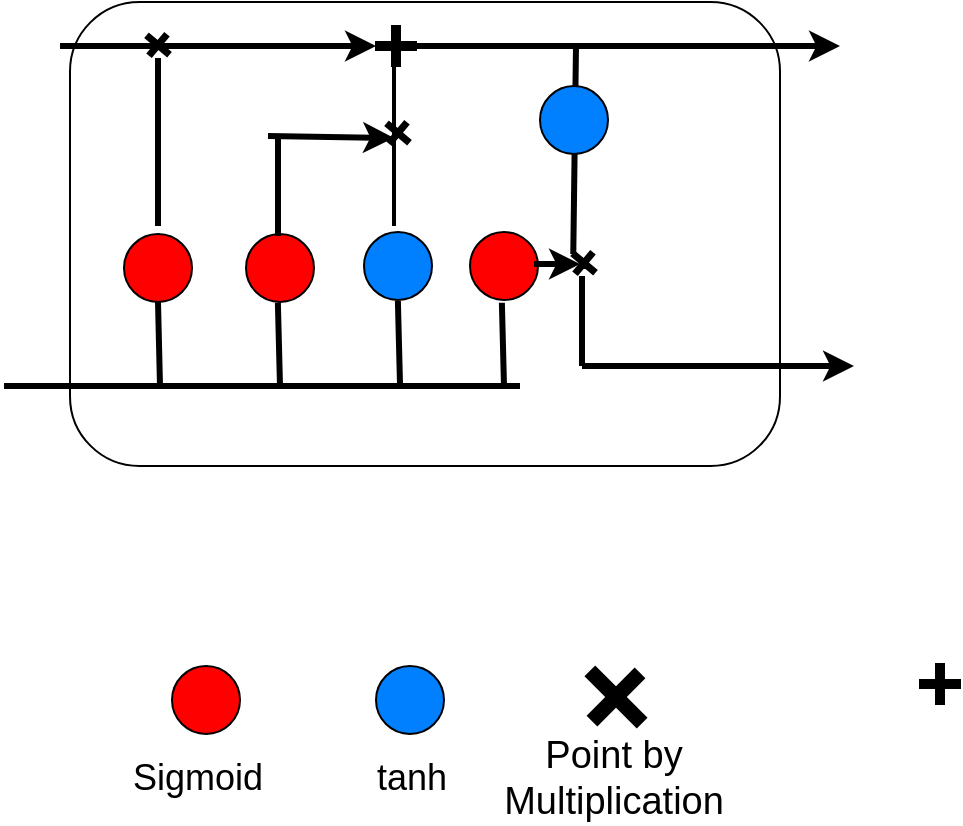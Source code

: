 <mxGraphModel dx="1151" dy="626" grid="1" gridSize="10" guides="1" tooltips="1" connect="1" arrows="1" fold="1" page="1" pageScale="1" pageWidth="850" pageHeight="1100" background="#ffffff"><root><mxCell id="0"/><mxCell id="1" parent="0"/><mxCell id="2" value="" style="rounded=1;whiteSpace=wrap;html=1;" vertex="1" parent="1"><mxGeometry x="45" y="128" width="355" height="232" as="geometry"/></mxCell><mxCell id="3" value="" style="endArrow=classic;html=1;strokeWidth=3;" edge="1" parent="1" source="4"><mxGeometry width="50" height="50" relative="1" as="geometry"><mxPoint x="40" y="150" as="sourcePoint"/><mxPoint x="430" y="150" as="targetPoint"/></mxGeometry></mxCell><mxCell id="4" value="" style="shape=cross;whiteSpace=wrap;html=1;fillColor=#000000;" vertex="1" parent="1"><mxGeometry x="198" y="140" width="20" height="20" as="geometry"/></mxCell><mxCell id="5" value="" style="endArrow=classic;html=1;strokeWidth=3;" edge="1" parent="1" target="4"><mxGeometry width="50" height="50" relative="1" as="geometry"><mxPoint x="40" y="150" as="sourcePoint"/><mxPoint x="270" y="150" as="targetPoint"/></mxGeometry></mxCell><mxCell id="6" value="" style="shape=cross;whiteSpace=wrap;html=1;fillColor=#000000;rotation=40;" vertex="1" parent="1"><mxGeometry x="82" y="143" width="14" height="13" as="geometry"/></mxCell><mxCell id="21" value="" style="shape=cross;whiteSpace=wrap;html=1;fillColor=#000000;rotation=40;strokeWidth=1;perimeterSpacing=0;fontSize=12;labelBackgroundColor=#66FFFF;" vertex="1" parent="1"><mxGeometry x="295" y="252" width="14" height="13" as="geometry"/></mxCell><mxCell id="30" value="" style="shape=cross;whiteSpace=wrap;html=1;fillColor=#000000;rotation=40;" vertex="1" parent="1"><mxGeometry x="202" y="187" width="14" height="13" as="geometry"/></mxCell><mxCell id="31" value="" style="ellipse;whiteSpace=wrap;html=1;aspect=fixed;fillColor=#FF0000;" vertex="1" parent="1"><mxGeometry x="72" y="244" width="34" height="34" as="geometry"/></mxCell><mxCell id="33" value="" style="ellipse;whiteSpace=wrap;html=1;aspect=fixed;fillColor=#FF0000;" vertex="1" parent="1"><mxGeometry x="245" y="243" width="34" height="34" as="geometry"/></mxCell><mxCell id="34" value="" style="ellipse;whiteSpace=wrap;html=1;aspect=fixed;fillColor=#FF0000;" vertex="1" parent="1"><mxGeometry x="133" y="244" width="34" height="34" as="geometry"/></mxCell><mxCell id="36" value="" style="ellipse;whiteSpace=wrap;html=1;aspect=fixed;fillColor=#007FFF;" vertex="1" parent="1"><mxGeometry x="192" y="243" width="34" height="34" as="geometry"/></mxCell><mxCell id="40" value="" style="endArrow=none;html=1;strokeWidth=3;" edge="1" parent="1"><mxGeometry width="50" height="50" relative="1" as="geometry"><mxPoint x="12" y="320" as="sourcePoint"/><mxPoint x="270" y="320" as="targetPoint"/></mxGeometry></mxCell><mxCell id="41" value="" style="endArrow=classic;html=1;strokeWidth=3;" edge="1" parent="1"><mxGeometry width="50" height="50" relative="1" as="geometry"><mxPoint x="277" y="259" as="sourcePoint"/><mxPoint x="300" y="259" as="targetPoint"/></mxGeometry></mxCell><mxCell id="42" value="" style="endArrow=none;html=1;strokeWidth=3;" edge="1" parent="1"><mxGeometry width="50" height="50" relative="1" as="geometry"><mxPoint x="89" y="240" as="sourcePoint"/><mxPoint x="89" y="156" as="targetPoint"/></mxGeometry></mxCell><mxCell id="43" value="" style="endArrow=none;html=1;entryX=0.5;entryY=1;strokeWidth=3;" edge="1" parent="1" target="31"><mxGeometry width="50" height="50" relative="1" as="geometry"><mxPoint x="90" y="320" as="sourcePoint"/><mxPoint x="90" y="290" as="targetPoint"/></mxGeometry></mxCell><mxCell id="44" value="" style="endArrow=none;html=1;entryX=0.5;entryY=1;strokeWidth=3;" edge="1" parent="1"><mxGeometry width="50" height="50" relative="1" as="geometry"><mxPoint x="150" y="320" as="sourcePoint"/><mxPoint x="148.941" y="278.353" as="targetPoint"/></mxGeometry></mxCell><mxCell id="45" value="" style="endArrow=none;html=1;entryX=0.5;entryY=1;strokeWidth=3;" edge="1" parent="1"><mxGeometry width="50" height="50" relative="1" as="geometry"><mxPoint x="210" y="319" as="sourcePoint"/><mxPoint x="208.941" y="277.353" as="targetPoint"/></mxGeometry></mxCell><mxCell id="46" value="" style="endArrow=none;html=1;entryX=0.5;entryY=1;strokeWidth=3;" edge="1" parent="1"><mxGeometry width="50" height="50" relative="1" as="geometry"><mxPoint x="262" y="320" as="sourcePoint"/><mxPoint x="260.941" y="278.353" as="targetPoint"/></mxGeometry></mxCell><mxCell id="47" value="" style="endArrow=none;html=1;strokeWidth=2;" edge="1" parent="1"><mxGeometry width="50" height="50" relative="1" as="geometry"><mxPoint x="207" y="240" as="sourcePoint"/><mxPoint x="207" y="156" as="targetPoint"/></mxGeometry></mxCell><mxCell id="48" value="" style="endArrow=classic;html=1;strokeWidth=3;" edge="1" parent="1"><mxGeometry width="50" height="50" relative="1" as="geometry"><mxPoint x="144" y="195" as="sourcePoint"/><mxPoint x="207" y="196" as="targetPoint"/></mxGeometry></mxCell><mxCell id="49" value="" style="endArrow=none;html=1;strokeWidth=3;" edge="1" parent="1"><mxGeometry width="50" height="50" relative="1" as="geometry"><mxPoint x="149" y="245" as="sourcePoint"/><mxPoint x="149" y="195" as="targetPoint"/></mxGeometry></mxCell><mxCell id="50" value="" style="endArrow=none;html=1;strokeWidth=3;exitX=0;exitY=0.5;exitPerimeter=0;" edge="1" parent="1" source="21"><mxGeometry width="50" height="50" relative="1" as="geometry"><mxPoint x="304" y="204" as="sourcePoint"/><mxPoint x="298" y="150" as="targetPoint"/></mxGeometry></mxCell><mxCell id="37" value="" style="ellipse;whiteSpace=wrap;html=1;aspect=fixed;fillColor=#007FFF;" vertex="1" parent="1"><mxGeometry x="280" y="170" width="34" height="34" as="geometry"/></mxCell><mxCell id="53" value="" style="endArrow=classic;html=1;strokeWidth=3;" edge="1" parent="1"><mxGeometry width="50" height="50" relative="1" as="geometry"><mxPoint x="301" y="310" as="sourcePoint"/><mxPoint x="437" y="310" as="targetPoint"/></mxGeometry></mxCell><mxCell id="54" value="" style="endArrow=none;html=1;strokeWidth=3;" edge="1" parent="1"><mxGeometry width="50" height="50" relative="1" as="geometry"><mxPoint x="301" y="310" as="sourcePoint"/><mxPoint x="301" y="265" as="targetPoint"/></mxGeometry></mxCell><mxCell id="55" value="" style="ellipse;whiteSpace=wrap;html=1;aspect=fixed;fillColor=#FF0000;" vertex="1" parent="1"><mxGeometry x="96" y="460" width="34" height="34" as="geometry"/></mxCell><mxCell id="56" value="&lt;font style=&quot;font-size: 18px&quot;&gt;Sigmoid&lt;/font&gt;" style="text;html=1;strokeColor=none;fillColor=none;align=center;verticalAlign=middle;whiteSpace=wrap;rounded=0;labelBackgroundColor=#FFFFFF;fontSize=12;" vertex="1" parent="1"><mxGeometry x="89" y="506" width="40" height="20" as="geometry"/></mxCell><mxCell id="58" value="" style="ellipse;whiteSpace=wrap;html=1;aspect=fixed;fillColor=#007FFF;" vertex="1" parent="1"><mxGeometry x="198" y="460" width="34" height="34" as="geometry"/></mxCell><mxCell id="59" value="&lt;font style=&quot;font-size: 18px&quot;&gt;tanh&lt;/font&gt;" style="text;html=1;strokeColor=none;fillColor=none;align=center;verticalAlign=middle;whiteSpace=wrap;rounded=0;labelBackgroundColor=#FFFFFF;fontSize=12;" vertex="1" parent="1"><mxGeometry x="196" y="506" width="40" height="20" as="geometry"/></mxCell><mxCell id="62" value="" style="shape=cross;whiteSpace=wrap;html=1;fillColor=#000000;rotation=45;" vertex="1" parent="1"><mxGeometry x="300" y="459" width="36" height="33" as="geometry"/></mxCell><mxCell id="63" value="&lt;font style=&quot;font-size: 19px&quot;&gt;Point by Multiplication&lt;/font&gt;" style="text;html=1;strokeColor=none;fillColor=none;align=center;verticalAlign=middle;whiteSpace=wrap;rounded=0;labelBackgroundColor=#FFFFFF;fontSize=12;" vertex="1" parent="1"><mxGeometry x="297" y="506" width="40" height="20" as="geometry"/></mxCell><mxCell id="65" value="" style="shape=cross;whiteSpace=wrap;html=1;fillColor=#000000;" vertex="1" parent="1"><mxGeometry x="470" y="459" width="20" height="20" as="geometry"/></mxCell></root></mxGraphModel>